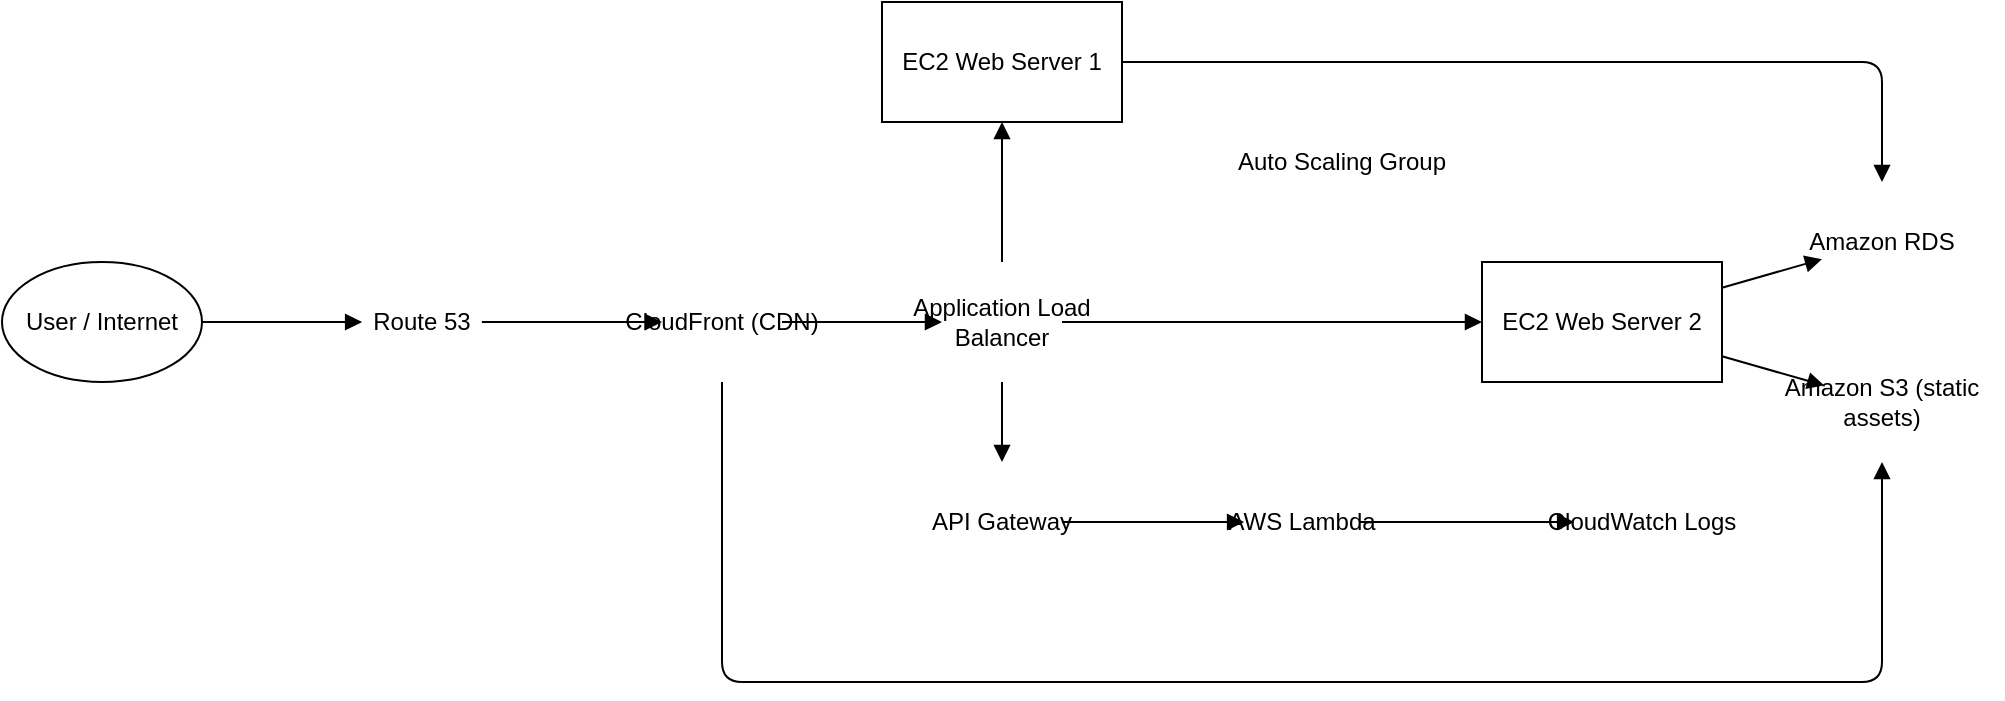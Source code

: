 <mxfile version="28.0.7">
  <diagram name="Full AWS Web App Architecture" id="1">
    <mxGraphModel dx="946" dy="533" grid="1" gridSize="10" guides="1" tooltips="1" connect="1" arrows="1" fold="1" page="1" pageScale="1" pageWidth="850" pageHeight="1100" math="0" shadow="0">
      <root>
        <mxCell id="0" />
        <mxCell id="1" parent="0" />
        <mxCell id="user" value="User / Internet" style="shape=ellipse;whiteSpace=wrap;html=1;" parent="1" vertex="1">
          <mxGeometry x="40" y="160" width="100" height="60" as="geometry" />
        </mxCell>
        <mxCell id="route53" value="Route 53" style="shape=mxgraph.aws4.route_53;whiteSpace=wrap;html=1;" parent="1" vertex="1">
          <mxGeometry x="200" y="160" width="100" height="60" as="geometry" />
        </mxCell>
        <mxCell id="cloudfront" value="CloudFront (CDN)" style="shape=mxgraph.aws4.cloudfront;whiteSpace=wrap;html=1;" parent="1" vertex="1">
          <mxGeometry x="350" y="160" width="100" height="60" as="geometry" />
        </mxCell>
        <mxCell id="elb" value="Application Load Balancer" style="shape=mxgraph.aws4.application_load_balancer;whiteSpace=wrap;html=1;" parent="1" vertex="1">
          <mxGeometry x="480" y="160" width="120" height="60" as="geometry" />
        </mxCell>
        <mxCell id="asg" value="Auto Scaling Group" style="shape=mxgraph.aws4.auto_scaling;whiteSpace=wrap;html=1;" parent="1" vertex="1">
          <mxGeometry x="640" y="80" width="140" height="60" as="geometry" />
        </mxCell>
        <mxCell id="ec2_1" value="EC2 Web Server 1" style="shape=mxgraph.aws4.ec2_instance;whiteSpace=wrap;html=1;" parent="1" vertex="1">
          <mxGeometry x="480" y="30" width="120" height="60" as="geometry" />
        </mxCell>
        <mxCell id="ec2_2" value="EC2 Web Server 2" style="shape=mxgraph.aws4.ec2_instance;whiteSpace=wrap;html=1;" parent="1" vertex="1">
          <mxGeometry x="780" y="160" width="120" height="60" as="geometry" />
        </mxCell>
        <mxCell id="rds" value="Amazon RDS" style="shape=mxgraph.aws4.rds;whiteSpace=wrap;html=1;" parent="1" vertex="1">
          <mxGeometry x="920" y="120" width="120" height="60" as="geometry" />
        </mxCell>
        <mxCell id="s3" value="Amazon S3 (static assets)" style="shape=mxgraph.aws4.s3;whiteSpace=wrap;html=1;" parent="1" vertex="1">
          <mxGeometry x="920" y="200" width="120" height="60" as="geometry" />
        </mxCell>
        <mxCell id="api" value="API Gateway" style="shape=mxgraph.aws4.api_gateway;whiteSpace=wrap;html=1;" parent="1" vertex="1">
          <mxGeometry x="480" y="260" width="120" height="60" as="geometry" />
        </mxCell>
        <mxCell id="lambda" value="AWS Lambda" style="shape=mxgraph.aws4.lambda;whiteSpace=wrap;html=1;" parent="1" vertex="1">
          <mxGeometry x="640" y="260" width="100" height="60" as="geometry" />
        </mxCell>
        <mxCell id="cw" value="CloudWatch Logs" style="shape=mxgraph.aws4.cloudwatch;whiteSpace=wrap;html=1;" parent="1" vertex="1">
          <mxGeometry x="810" y="260" width="100" height="60" as="geometry" />
        </mxCell>
        <mxCell id="MjQHbH9OoyniaDGvFLib-1" style="endArrow=block;" parent="1" source="user" target="route53" edge="1">
          <mxGeometry relative="1" as="geometry" />
        </mxCell>
        <mxCell id="MjQHbH9OoyniaDGvFLib-2" style="endArrow=block;" parent="1" source="route53" target="cloudfront" edge="1">
          <mxGeometry relative="1" as="geometry" />
        </mxCell>
        <mxCell id="MjQHbH9OoyniaDGvFLib-3" style="endArrow=block;" parent="1" source="cloudfront" target="elb" edge="1">
          <mxGeometry relative="1" as="geometry" />
        </mxCell>
        <mxCell id="MjQHbH9OoyniaDGvFLib-4" style="endArrow=block;" parent="1" source="elb" target="ec2_1" edge="1">
          <mxGeometry relative="1" as="geometry" />
        </mxCell>
        <mxCell id="MjQHbH9OoyniaDGvFLib-5" style="endArrow=block;" parent="1" source="elb" target="ec2_2" edge="1">
          <mxGeometry relative="1" as="geometry">
            <Array as="points" />
          </mxGeometry>
        </mxCell>
        <mxCell id="MjQHbH9OoyniaDGvFLib-6" style="endArrow=block;" parent="1" source="ec2_1" target="rds" edge="1">
          <mxGeometry relative="1" as="geometry">
            <Array as="points">
              <mxPoint x="700" y="60" />
              <mxPoint x="980" y="60" />
            </Array>
          </mxGeometry>
        </mxCell>
        <mxCell id="MjQHbH9OoyniaDGvFLib-7" style="endArrow=block;" parent="1" source="ec2_2" target="rds" edge="1">
          <mxGeometry relative="1" as="geometry" />
        </mxCell>
        <mxCell id="MjQHbH9OoyniaDGvFLib-8" style="endArrow=block;" parent="1" source="ec2_2" target="s3" edge="1">
          <mxGeometry relative="1" as="geometry" />
        </mxCell>
        <mxCell id="MjQHbH9OoyniaDGvFLib-9" style="endArrow=block;" parent="1" source="cloudfront" target="s3" edge="1">
          <mxGeometry relative="1" as="geometry">
            <Array as="points">
              <mxPoint x="400" y="370" />
              <mxPoint x="980" y="370" />
            </Array>
          </mxGeometry>
        </mxCell>
        <mxCell id="MjQHbH9OoyniaDGvFLib-10" style="endArrow=block;" parent="1" source="elb" target="api" edge="1">
          <mxGeometry relative="1" as="geometry" />
        </mxCell>
        <mxCell id="MjQHbH9OoyniaDGvFLib-11" style="endArrow=block;" parent="1" source="api" target="lambda" edge="1">
          <mxGeometry relative="1" as="geometry" />
        </mxCell>
        <mxCell id="MjQHbH9OoyniaDGvFLib-12" style="endArrow=block;" parent="1" source="lambda" target="cw" edge="1">
          <mxGeometry relative="1" as="geometry" />
        </mxCell>
      </root>
    </mxGraphModel>
  </diagram>
</mxfile>
